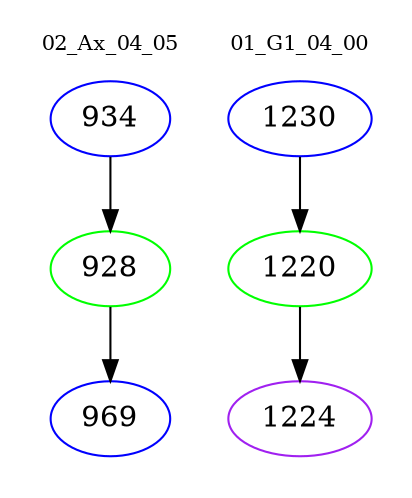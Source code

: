 digraph{
subgraph cluster_0 {
color = white
label = "02_Ax_04_05";
fontsize=10;
T0_934 [label="934", color="blue"]
T0_934 -> T0_928 [color="black"]
T0_928 [label="928", color="green"]
T0_928 -> T0_969 [color="black"]
T0_969 [label="969", color="blue"]
}
subgraph cluster_1 {
color = white
label = "01_G1_04_00";
fontsize=10;
T1_1230 [label="1230", color="blue"]
T1_1230 -> T1_1220 [color="black"]
T1_1220 [label="1220", color="green"]
T1_1220 -> T1_1224 [color="black"]
T1_1224 [label="1224", color="purple"]
}
}
